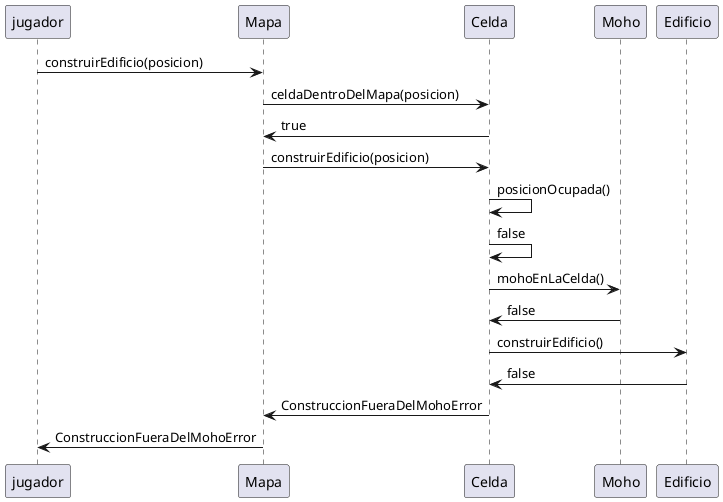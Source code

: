 @startuml
'https://plantuml.com/sequence-diagram

jugador -> Mapa: construirEdificio(posicion)
Mapa -> Celda: celdaDentroDelMapa(posicion)
Celda -> Mapa: true
Mapa -> Celda: construirEdificio(posicion)
Celda -> Celda: posicionOcupada()
Celda -> Celda: false
Celda -> Moho: mohoEnLaCelda()
Moho -> Celda: false
Celda -> Edificio: construirEdificio()
Edificio -> Celda: false
Celda -> Mapa: ConstruccionFueraDelMohoError
Mapa -> jugador: ConstruccionFueraDelMohoError







@enduml